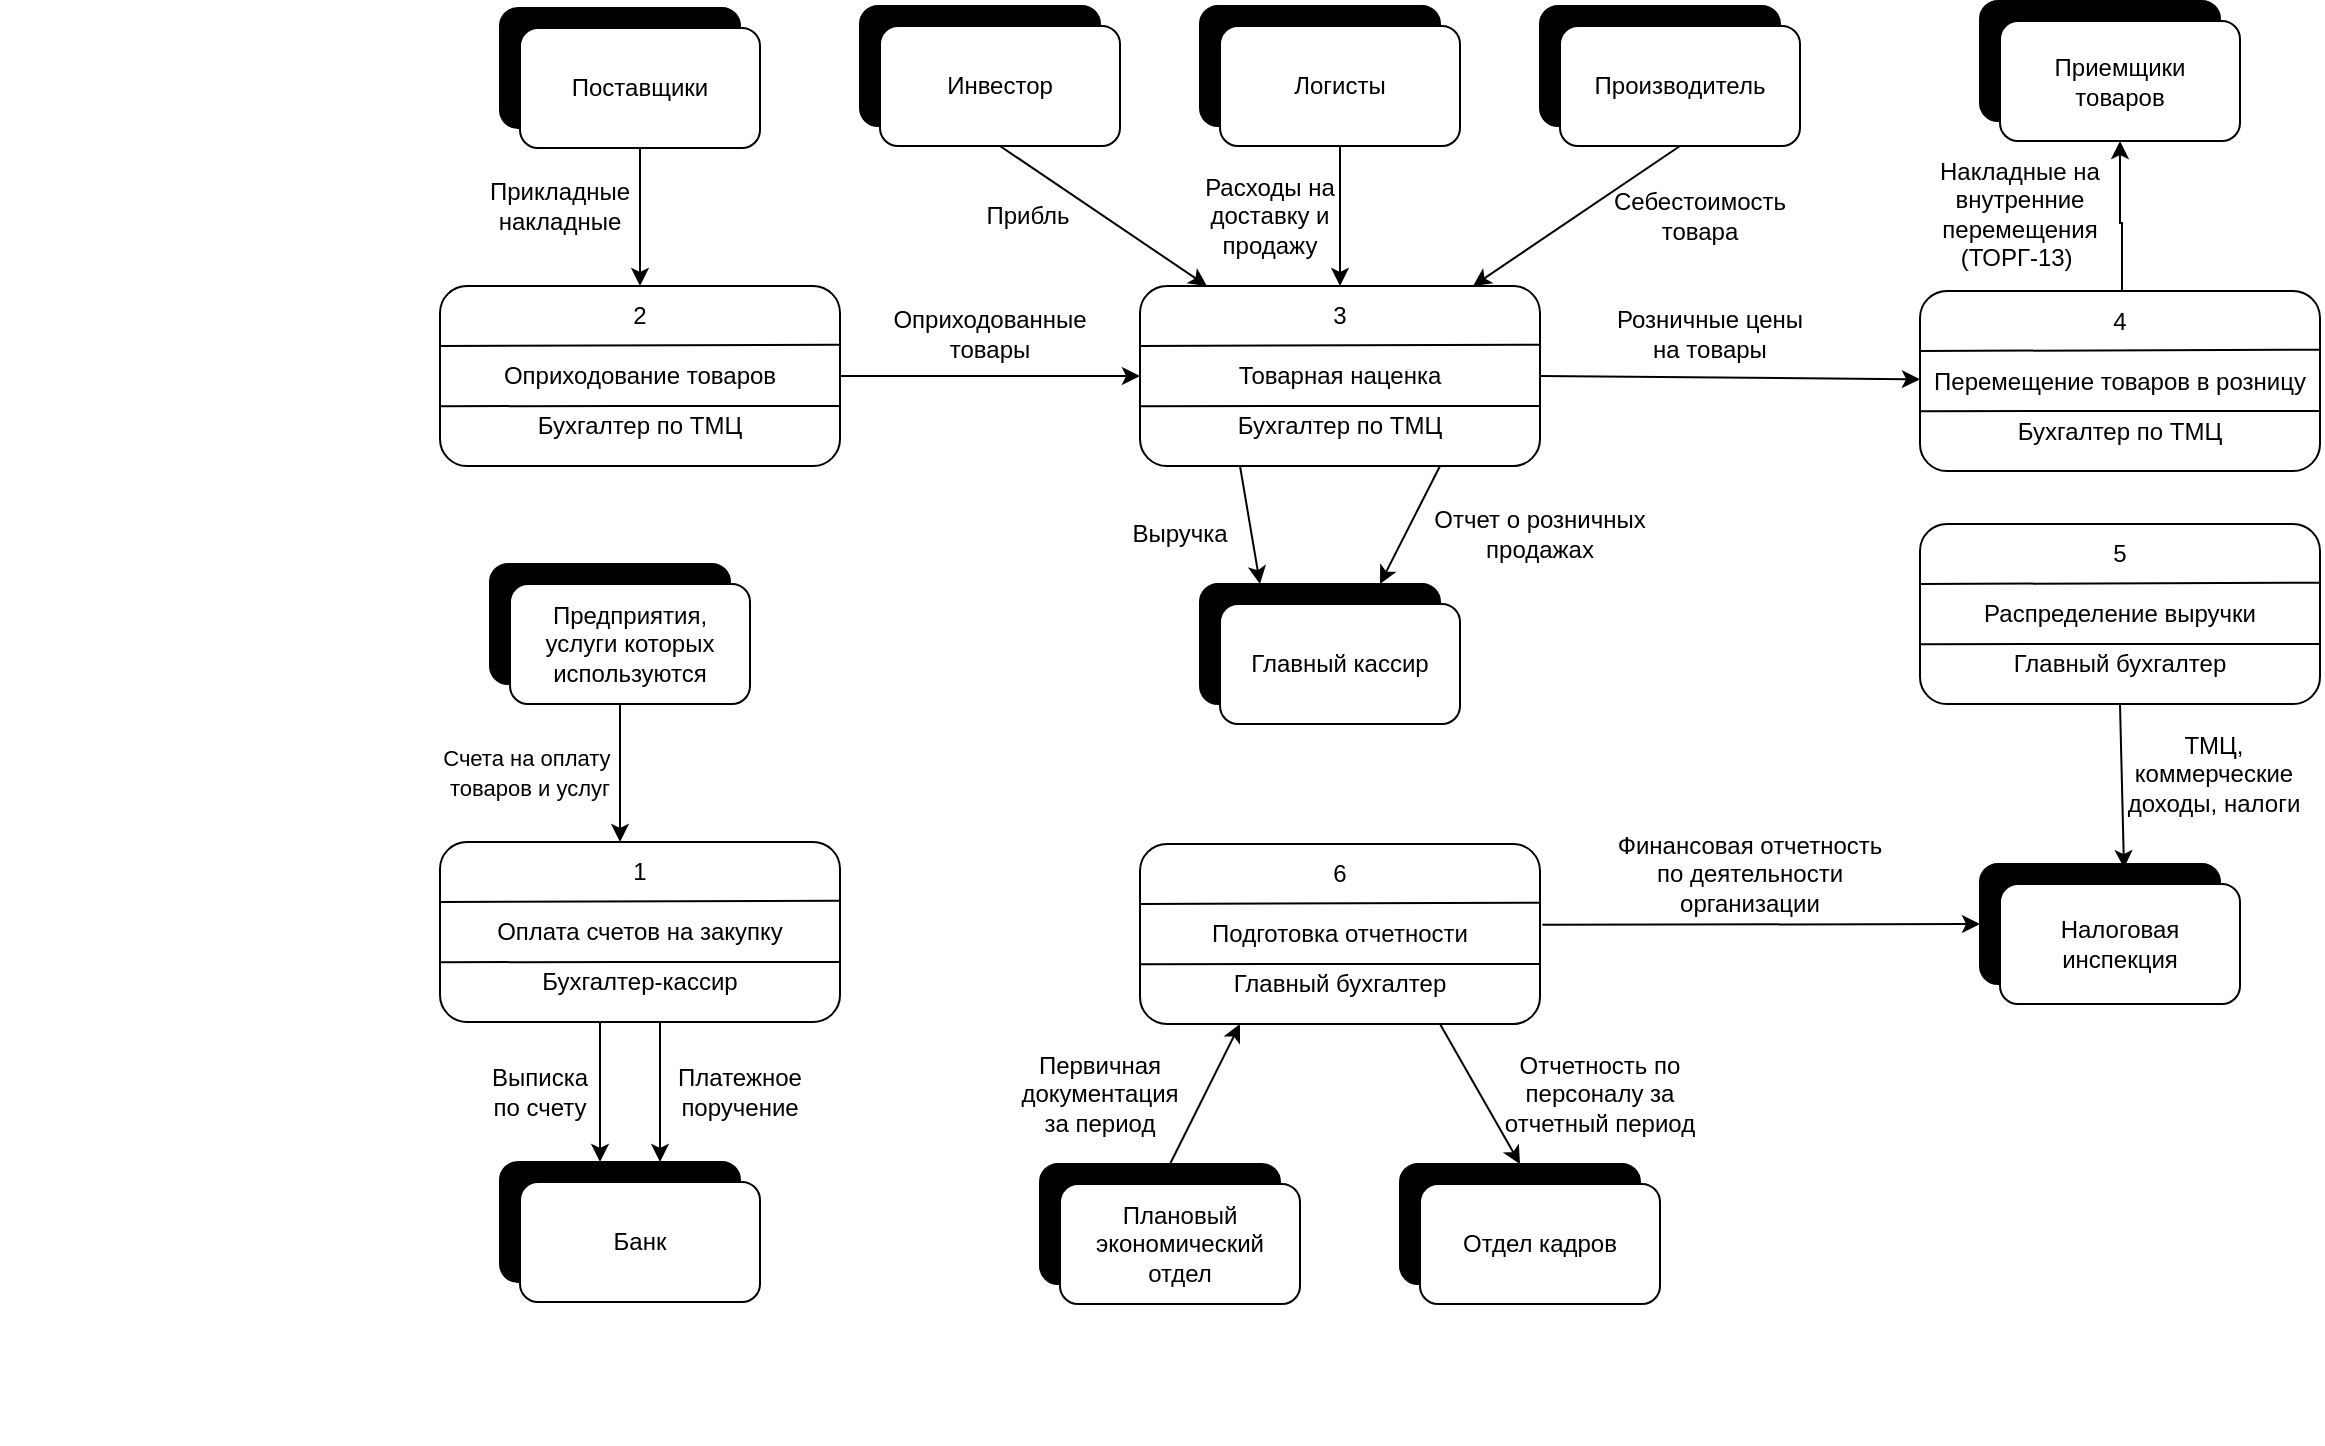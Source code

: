 <mxfile version="24.2.0" type="github">
  <diagram name="Страница — 1" id="wBGk021xUFONunowpKWH">
    <mxGraphModel dx="2038" dy="3031" grid="1" gridSize="10" guides="1" tooltips="1" connect="1" arrows="1" fold="1" page="1" pageScale="1" pageWidth="827" pageHeight="1169" math="0" shadow="0">
      <root>
        <mxCell id="0" />
        <mxCell id="1" parent="0" />
        <mxCell id="p9RqqQfF4hjDXUtfezxR-78" value="" style="group;movable=1;resizable=1;rotatable=1;deletable=1;editable=1;locked=0;connectable=1;" vertex="1" connectable="0" parent="1">
          <mxGeometry x="500" y="-880" width="130" height="70" as="geometry" />
        </mxCell>
        <mxCell id="p9RqqQfF4hjDXUtfezxR-79" value="" style="rounded=1;whiteSpace=wrap;html=1;fillColor=#000000;movable=1;resizable=1;rotatable=1;deletable=1;editable=1;locked=0;connectable=1;" vertex="1" parent="p9RqqQfF4hjDXUtfezxR-78">
          <mxGeometry width="120" height="60" as="geometry" />
        </mxCell>
        <mxCell id="p9RqqQfF4hjDXUtfezxR-80" value="" style="rounded=1;whiteSpace=wrap;html=1;movable=1;resizable=1;rotatable=1;deletable=1;editable=1;locked=0;connectable=1;" vertex="1" parent="p9RqqQfF4hjDXUtfezxR-78">
          <mxGeometry x="10" y="10" width="120" height="60" as="geometry" />
        </mxCell>
        <mxCell id="p9RqqQfF4hjDXUtfezxR-82" value="Главный кассир" style="text;html=1;align=center;verticalAlign=middle;whiteSpace=wrap;rounded=0;movable=1;resizable=1;rotatable=1;deletable=1;editable=1;locked=0;connectable=1;" vertex="1" parent="p9RqqQfF4hjDXUtfezxR-78">
          <mxGeometry x="15" y="25" width="110" height="30" as="geometry" />
        </mxCell>
        <mxCell id="p9RqqQfF4hjDXUtfezxR-88" value="" style="group;movable=1;resizable=1;rotatable=1;deletable=1;editable=1;locked=0;connectable=1;" vertex="1" connectable="0" parent="1">
          <mxGeometry x="890" y="-740" width="130" height="70" as="geometry" />
        </mxCell>
        <mxCell id="p9RqqQfF4hjDXUtfezxR-89" value="" style="rounded=1;whiteSpace=wrap;html=1;fillColor=#000000;movable=1;resizable=1;rotatable=1;deletable=1;editable=1;locked=0;connectable=1;" vertex="1" parent="p9RqqQfF4hjDXUtfezxR-88">
          <mxGeometry width="120" height="60" as="geometry" />
        </mxCell>
        <mxCell id="p9RqqQfF4hjDXUtfezxR-90" value="" style="rounded=1;whiteSpace=wrap;html=1;movable=1;resizable=1;rotatable=1;deletable=1;editable=1;locked=0;connectable=1;" vertex="1" parent="p9RqqQfF4hjDXUtfezxR-88">
          <mxGeometry x="10" y="10" width="120" height="60" as="geometry" />
        </mxCell>
        <mxCell id="p9RqqQfF4hjDXUtfezxR-92" value="Налоговая инспекция" style="text;html=1;align=center;verticalAlign=middle;whiteSpace=wrap;rounded=0;movable=1;resizable=1;rotatable=1;deletable=1;editable=1;locked=0;connectable=1;" vertex="1" parent="p9RqqQfF4hjDXUtfezxR-88">
          <mxGeometry x="15" y="25" width="110" height="30" as="geometry" />
        </mxCell>
        <mxCell id="p9RqqQfF4hjDXUtfezxR-176" value="" style="group" vertex="1" connectable="0" parent="1">
          <mxGeometry x="-100" y="-1035" width="430" height="90" as="geometry" />
        </mxCell>
        <mxCell id="p9RqqQfF4hjDXUtfezxR-63" value="" style="group;movable=1;resizable=1;rotatable=1;deletable=1;editable=1;locked=0;connectable=1;" vertex="1" connectable="0" parent="p9RqqQfF4hjDXUtfezxR-176">
          <mxGeometry x="250" y="-133" width="130" height="70" as="geometry" />
        </mxCell>
        <mxCell id="p9RqqQfF4hjDXUtfezxR-64" value="" style="rounded=1;whiteSpace=wrap;html=1;fillColor=#000000;movable=1;resizable=1;rotatable=1;deletable=1;editable=1;locked=0;connectable=1;" vertex="1" parent="p9RqqQfF4hjDXUtfezxR-63">
          <mxGeometry width="120" height="60" as="geometry" />
        </mxCell>
        <mxCell id="p9RqqQfF4hjDXUtfezxR-65" value="" style="rounded=1;whiteSpace=wrap;html=1;movable=1;resizable=1;rotatable=1;deletable=1;editable=1;locked=0;connectable=1;" vertex="1" parent="p9RqqQfF4hjDXUtfezxR-63">
          <mxGeometry x="10" y="10" width="120" height="60" as="geometry" />
        </mxCell>
        <mxCell id="p9RqqQfF4hjDXUtfezxR-67" value="Поставщики" style="text;html=1;align=center;verticalAlign=middle;whiteSpace=wrap;rounded=0;movable=1;resizable=1;rotatable=1;deletable=1;editable=1;locked=0;connectable=1;" vertex="1" parent="p9RqqQfF4hjDXUtfezxR-63">
          <mxGeometry x="15" y="25" width="110" height="30" as="geometry" />
        </mxCell>
        <mxCell id="p9RqqQfF4hjDXUtfezxR-124" value="" style="group" vertex="1" connectable="0" parent="p9RqqQfF4hjDXUtfezxR-176">
          <mxGeometry x="220" y="6" width="200" height="90" as="geometry" />
        </mxCell>
        <mxCell id="p9RqqQfF4hjDXUtfezxR-7" value="" style="rounded=1;whiteSpace=wrap;html=1;movable=1;resizable=1;rotatable=1;deletable=1;editable=1;locked=0;connectable=1;fillColor=none;container=0;" vertex="1" parent="p9RqqQfF4hjDXUtfezxR-124">
          <mxGeometry width="200" height="90" as="geometry" />
        </mxCell>
        <mxCell id="p9RqqQfF4hjDXUtfezxR-8" value="" style="endArrow=none;html=1;rounded=0;entryX=0.002;entryY=0.153;entryDx=0;entryDy=0;entryPerimeter=0;movable=1;resizable=1;rotatable=1;deletable=1;editable=1;locked=0;connectable=1;exitX=0.998;exitY=0.326;exitDx=0;exitDy=0;exitPerimeter=0;" edge="1" parent="p9RqqQfF4hjDXUtfezxR-124" source="p9RqqQfF4hjDXUtfezxR-7">
          <mxGeometry width="50" height="50" relative="1" as="geometry">
            <mxPoint x="180" y="30" as="sourcePoint" />
            <mxPoint x="5.684e-14" y="30" as="targetPoint" />
          </mxGeometry>
        </mxCell>
        <mxCell id="p9RqqQfF4hjDXUtfezxR-9" value="" style="endArrow=none;html=1;rounded=0;entryX=-0.004;entryY=0.57;entryDx=0;entryDy=0;entryPerimeter=0;movable=1;resizable=1;rotatable=1;deletable=1;editable=1;locked=0;connectable=1;" edge="1" parent="p9RqqQfF4hjDXUtfezxR-124">
          <mxGeometry width="50" height="50" relative="1" as="geometry">
            <mxPoint x="200" y="60" as="sourcePoint" />
            <mxPoint y="60.1" as="targetPoint" />
            <Array as="points">
              <mxPoint x="90.72" y="60" />
            </Array>
          </mxGeometry>
        </mxCell>
        <mxCell id="p9RqqQfF4hjDXUtfezxR-12" value="Бухгалтер по ТМЦ" style="text;html=1;align=center;verticalAlign=middle;whiteSpace=wrap;rounded=0;movable=1;resizable=1;rotatable=1;deletable=1;editable=1;locked=0;connectable=1;container=0;" vertex="1" parent="p9RqqQfF4hjDXUtfezxR-124">
          <mxGeometry x="34.07" y="60" width="131.87" height="20" as="geometry" />
        </mxCell>
        <mxCell id="p9RqqQfF4hjDXUtfezxR-11" value="Оприходование товаров" style="text;html=1;align=center;verticalAlign=middle;whiteSpace=wrap;rounded=0;movable=1;resizable=1;rotatable=1;deletable=1;editable=1;locked=0;connectable=1;container=0;" vertex="1" parent="p9RqqQfF4hjDXUtfezxR-124">
          <mxGeometry x="2.82" y="30" width="194.37" height="30" as="geometry" />
        </mxCell>
        <mxCell id="p9RqqQfF4hjDXUtfezxR-10" value="2" style="text;html=1;align=center;verticalAlign=middle;whiteSpace=wrap;rounded=0;movable=1;resizable=1;rotatable=1;deletable=1;editable=1;locked=0;connectable=1;container=0;" vertex="1" parent="p9RqqQfF4hjDXUtfezxR-124">
          <mxGeometry x="66.25" width="67.5" height="30" as="geometry" />
        </mxCell>
        <mxCell id="p9RqqQfF4hjDXUtfezxR-200" value="" style="endArrow=classic;html=1;rounded=0;exitX=0.5;exitY=1;exitDx=0;exitDy=0;entryX=0.5;entryY=0;entryDx=0;entryDy=0;" edge="1" parent="p9RqqQfF4hjDXUtfezxR-176" source="p9RqqQfF4hjDXUtfezxR-65" target="p9RqqQfF4hjDXUtfezxR-10">
          <mxGeometry width="50" height="50" relative="1" as="geometry">
            <mxPoint x="320" y="-24" as="sourcePoint" />
            <mxPoint x="370" y="-74" as="targetPoint" />
          </mxGeometry>
        </mxCell>
        <mxCell id="p9RqqQfF4hjDXUtfezxR-177" value="" style="group" vertex="1" connectable="0" parent="1">
          <mxGeometry x="120" y="-890" width="200" height="369" as="geometry" />
        </mxCell>
        <mxCell id="p9RqqQfF4hjDXUtfezxR-3" value="" style="group;movable=1;resizable=1;rotatable=1;deletable=1;editable=1;locked=0;connectable=1;" vertex="1" connectable="0" parent="p9RqqQfF4hjDXUtfezxR-177">
          <mxGeometry x="25" width="130" height="70" as="geometry" />
        </mxCell>
        <mxCell id="p9RqqQfF4hjDXUtfezxR-1" value="" style="rounded=1;whiteSpace=wrap;html=1;fillColor=#000000;movable=0;resizable=0;rotatable=0;deletable=0;editable=0;locked=1;connectable=0;" vertex="1" parent="p9RqqQfF4hjDXUtfezxR-3">
          <mxGeometry width="120" height="60" as="geometry" />
        </mxCell>
        <mxCell id="p9RqqQfF4hjDXUtfezxR-2" value="" style="rounded=1;whiteSpace=wrap;html=1;movable=0;resizable=0;rotatable=0;deletable=0;editable=0;locked=1;connectable=0;" vertex="1" parent="p9RqqQfF4hjDXUtfezxR-3">
          <mxGeometry x="10" y="10" width="120" height="60" as="geometry" />
        </mxCell>
        <mxCell id="p9RqqQfF4hjDXUtfezxR-54" value="Предприятия, услуги которых используются" style="text;html=1;align=center;verticalAlign=middle;whiteSpace=wrap;rounded=0;movable=1;resizable=1;rotatable=1;deletable=1;editable=1;locked=0;connectable=1;" vertex="1" parent="p9RqqQfF4hjDXUtfezxR-3">
          <mxGeometry x="15" y="25" width="110" height="30" as="geometry" />
        </mxCell>
        <mxCell id="p9RqqQfF4hjDXUtfezxR-58" value="" style="group;movable=1;resizable=1;rotatable=1;deletable=1;editable=1;locked=0;connectable=1;" vertex="1" connectable="0" parent="p9RqqQfF4hjDXUtfezxR-177">
          <mxGeometry x="30" y="299" width="130" height="70" as="geometry" />
        </mxCell>
        <mxCell id="p9RqqQfF4hjDXUtfezxR-59" value="" style="rounded=1;whiteSpace=wrap;html=1;fillColor=#000000;movable=1;resizable=1;rotatable=1;deletable=1;editable=1;locked=0;connectable=1;" vertex="1" parent="p9RqqQfF4hjDXUtfezxR-58">
          <mxGeometry width="120" height="60" as="geometry" />
        </mxCell>
        <mxCell id="p9RqqQfF4hjDXUtfezxR-60" value="" style="rounded=1;whiteSpace=wrap;html=1;movable=1;resizable=1;rotatable=1;deletable=1;editable=1;locked=0;connectable=1;" vertex="1" parent="p9RqqQfF4hjDXUtfezxR-58">
          <mxGeometry x="10" y="10" width="120" height="60" as="geometry" />
        </mxCell>
        <mxCell id="p9RqqQfF4hjDXUtfezxR-62" value="Банк" style="text;html=1;align=center;verticalAlign=middle;whiteSpace=wrap;rounded=0;movable=1;resizable=1;rotatable=1;deletable=1;editable=1;locked=0;connectable=1;" vertex="1" parent="p9RqqQfF4hjDXUtfezxR-58">
          <mxGeometry x="15" y="25" width="110" height="30" as="geometry" />
        </mxCell>
        <mxCell id="p9RqqQfF4hjDXUtfezxR-125" value="" style="group" vertex="1" connectable="0" parent="p9RqqQfF4hjDXUtfezxR-177">
          <mxGeometry y="139" width="200" height="90" as="geometry" />
        </mxCell>
        <mxCell id="p9RqqQfF4hjDXUtfezxR-126" value="" style="rounded=1;whiteSpace=wrap;html=1;movable=1;resizable=1;rotatable=1;deletable=1;editable=1;locked=0;connectable=1;fillColor=none;container=0;" vertex="1" parent="p9RqqQfF4hjDXUtfezxR-125">
          <mxGeometry width="200" height="90" as="geometry" />
        </mxCell>
        <mxCell id="p9RqqQfF4hjDXUtfezxR-127" value="" style="endArrow=none;html=1;rounded=0;entryX=0.002;entryY=0.153;entryDx=0;entryDy=0;entryPerimeter=0;movable=1;resizable=1;rotatable=1;deletable=1;editable=1;locked=0;connectable=1;exitX=0.998;exitY=0.326;exitDx=0;exitDy=0;exitPerimeter=0;" edge="1" parent="p9RqqQfF4hjDXUtfezxR-125" source="p9RqqQfF4hjDXUtfezxR-126">
          <mxGeometry width="50" height="50" relative="1" as="geometry">
            <mxPoint x="180" y="30" as="sourcePoint" />
            <mxPoint x="5.684e-14" y="30" as="targetPoint" />
          </mxGeometry>
        </mxCell>
        <mxCell id="p9RqqQfF4hjDXUtfezxR-128" value="" style="endArrow=none;html=1;rounded=0;entryX=-0.004;entryY=0.57;entryDx=0;entryDy=0;entryPerimeter=0;movable=1;resizable=1;rotatable=1;deletable=1;editable=1;locked=0;connectable=1;" edge="1" parent="p9RqqQfF4hjDXUtfezxR-125">
          <mxGeometry width="50" height="50" relative="1" as="geometry">
            <mxPoint x="200" y="60" as="sourcePoint" />
            <mxPoint y="60.1" as="targetPoint" />
            <Array as="points">
              <mxPoint x="90.72" y="60" />
            </Array>
          </mxGeometry>
        </mxCell>
        <mxCell id="p9RqqQfF4hjDXUtfezxR-129" value="Бухгалтер-кассир" style="text;html=1;align=center;verticalAlign=middle;whiteSpace=wrap;rounded=0;movable=1;resizable=1;rotatable=1;deletable=1;editable=1;locked=0;connectable=1;container=0;" vertex="1" parent="p9RqqQfF4hjDXUtfezxR-125">
          <mxGeometry x="34.07" y="60" width="131.87" height="20" as="geometry" />
        </mxCell>
        <mxCell id="p9RqqQfF4hjDXUtfezxR-130" value="Оплата счетов на закупку" style="text;html=1;align=center;verticalAlign=middle;whiteSpace=wrap;rounded=0;movable=1;resizable=1;rotatable=1;deletable=1;editable=1;locked=0;connectable=1;container=0;" vertex="1" parent="p9RqqQfF4hjDXUtfezxR-125">
          <mxGeometry x="2.82" y="30" width="194.37" height="30" as="geometry" />
        </mxCell>
        <mxCell id="p9RqqQfF4hjDXUtfezxR-131" value="1" style="text;html=1;align=center;verticalAlign=middle;whiteSpace=wrap;rounded=0;movable=1;resizable=1;rotatable=1;deletable=1;editable=1;locked=0;connectable=1;container=0;" vertex="1" parent="p9RqqQfF4hjDXUtfezxR-125">
          <mxGeometry x="66.25" width="67.5" height="30" as="geometry" />
        </mxCell>
        <mxCell id="p9RqqQfF4hjDXUtfezxR-167" style="edgeStyle=orthogonalEdgeStyle;rounded=0;orthogonalLoop=1;jettySize=auto;html=1;" edge="1" parent="p9RqqQfF4hjDXUtfezxR-177" target="p9RqqQfF4hjDXUtfezxR-126">
          <mxGeometry relative="1" as="geometry">
            <mxPoint x="90" y="70" as="sourcePoint" />
            <Array as="points">
              <mxPoint x="90" y="99" />
              <mxPoint x="90" y="99" />
            </Array>
          </mxGeometry>
        </mxCell>
        <mxCell id="p9RqqQfF4hjDXUtfezxR-168" value="&lt;span style=&quot;font-size: 11px; text-wrap: nowrap; background-color: rgb(255, 255, 255);&quot;&gt;Счета на оплату&amp;nbsp;&lt;/span&gt;&lt;div&gt;&lt;span style=&quot;font-size: 11px; text-wrap: nowrap; background-color: rgb(255, 255, 255);&quot;&gt;товаров и услуг&lt;/span&gt;&lt;/div&gt;" style="text;html=1;align=center;verticalAlign=middle;whiteSpace=wrap;rounded=0;" vertex="1" parent="p9RqqQfF4hjDXUtfezxR-177">
          <mxGeometry y="89" width="90" height="30" as="geometry" />
        </mxCell>
        <mxCell id="p9RqqQfF4hjDXUtfezxR-170" style="edgeStyle=orthogonalEdgeStyle;rounded=0;orthogonalLoop=1;jettySize=auto;html=1;" edge="1" parent="p9RqqQfF4hjDXUtfezxR-177" source="p9RqqQfF4hjDXUtfezxR-126" target="p9RqqQfF4hjDXUtfezxR-59">
          <mxGeometry relative="1" as="geometry">
            <mxPoint x="90" y="339" as="targetPoint" />
            <Array as="points">
              <mxPoint x="110" y="269" />
              <mxPoint x="110" y="269" />
            </Array>
          </mxGeometry>
        </mxCell>
        <mxCell id="p9RqqQfF4hjDXUtfezxR-171" style="edgeStyle=orthogonalEdgeStyle;rounded=0;orthogonalLoop=1;jettySize=auto;html=1;" edge="1" parent="p9RqqQfF4hjDXUtfezxR-177" source="p9RqqQfF4hjDXUtfezxR-126" target="p9RqqQfF4hjDXUtfezxR-59">
          <mxGeometry relative="1" as="geometry">
            <mxPoint x="100" y="229" as="sourcePoint" />
            <mxPoint x="100" y="339" as="targetPoint" />
            <Array as="points">
              <mxPoint x="80" y="269" />
              <mxPoint x="80" y="269" />
            </Array>
          </mxGeometry>
        </mxCell>
        <mxCell id="p9RqqQfF4hjDXUtfezxR-172" value="Платежное поручение" style="text;html=1;align=center;verticalAlign=middle;whiteSpace=wrap;rounded=0;" vertex="1" parent="p9RqqQfF4hjDXUtfezxR-177">
          <mxGeometry x="120" y="249" width="60" height="30" as="geometry" />
        </mxCell>
        <mxCell id="p9RqqQfF4hjDXUtfezxR-173" value="Выписка по счету" style="text;html=1;align=center;verticalAlign=middle;whiteSpace=wrap;rounded=0;" vertex="1" parent="p9RqqQfF4hjDXUtfezxR-177">
          <mxGeometry x="20" y="249" width="60" height="30" as="geometry" />
        </mxCell>
        <mxCell id="p9RqqQfF4hjDXUtfezxR-154" value="" style="rounded=1;whiteSpace=wrap;html=1;movable=1;resizable=1;rotatable=1;deletable=1;editable=1;locked=0;connectable=1;fillColor=none;container=0;" vertex="1" parent="1">
          <mxGeometry x="860" y="-910" width="200" height="90" as="geometry" />
        </mxCell>
        <mxCell id="p9RqqQfF4hjDXUtfezxR-155" value="" style="endArrow=none;html=1;rounded=0;entryX=0.002;entryY=0.153;entryDx=0;entryDy=0;entryPerimeter=0;movable=1;resizable=1;rotatable=1;deletable=1;editable=1;locked=0;connectable=1;exitX=0.998;exitY=0.326;exitDx=0;exitDy=0;exitPerimeter=0;" edge="1" parent="1" source="p9RqqQfF4hjDXUtfezxR-154">
          <mxGeometry width="50" height="50" relative="1" as="geometry">
            <mxPoint x="1040" y="-880" as="sourcePoint" />
            <mxPoint x="860" y="-880" as="targetPoint" />
          </mxGeometry>
        </mxCell>
        <mxCell id="p9RqqQfF4hjDXUtfezxR-156" value="" style="endArrow=none;html=1;rounded=0;entryX=-0.004;entryY=0.57;entryDx=0;entryDy=0;entryPerimeter=0;movable=1;resizable=1;rotatable=1;deletable=1;editable=1;locked=0;connectable=1;" edge="1" parent="1">
          <mxGeometry width="50" height="50" relative="1" as="geometry">
            <mxPoint x="1060" y="-850" as="sourcePoint" />
            <mxPoint x="860" y="-849.9" as="targetPoint" />
            <Array as="points">
              <mxPoint x="950.72" y="-850" />
            </Array>
          </mxGeometry>
        </mxCell>
        <mxCell id="p9RqqQfF4hjDXUtfezxR-157" value="Главный бухгалтер" style="text;html=1;align=center;verticalAlign=middle;whiteSpace=wrap;rounded=0;movable=1;resizable=1;rotatable=1;deletable=1;editable=1;locked=0;connectable=1;container=0;" vertex="1" parent="1">
          <mxGeometry x="894.07" y="-850" width="131.87" height="20" as="geometry" />
        </mxCell>
        <mxCell id="p9RqqQfF4hjDXUtfezxR-158" value="Распределение выручки" style="text;html=1;align=center;verticalAlign=middle;whiteSpace=wrap;rounded=0;movable=1;resizable=1;rotatable=1;deletable=1;editable=1;locked=0;connectable=1;container=0;" vertex="1" parent="1">
          <mxGeometry x="862.82" y="-880" width="194.37" height="30" as="geometry" />
        </mxCell>
        <mxCell id="p9RqqQfF4hjDXUtfezxR-159" value="5" style="text;html=1;align=center;verticalAlign=middle;whiteSpace=wrap;rounded=0;movable=1;resizable=1;rotatable=1;deletable=1;editable=1;locked=0;connectable=1;container=0;" vertex="1" parent="1">
          <mxGeometry x="926.25" y="-910" width="67.5" height="30" as="geometry" />
        </mxCell>
        <mxCell id="p9RqqQfF4hjDXUtfezxR-187" value="" style="group" vertex="1" connectable="0" parent="1">
          <mxGeometry x="860" y="-1171.5" width="200" height="235" as="geometry" />
        </mxCell>
        <mxCell id="p9RqqQfF4hjDXUtfezxR-139" value="" style="group" vertex="1" connectable="0" parent="p9RqqQfF4hjDXUtfezxR-187">
          <mxGeometry y="145" width="200" height="90" as="geometry" />
        </mxCell>
        <mxCell id="p9RqqQfF4hjDXUtfezxR-140" value="" style="rounded=1;whiteSpace=wrap;html=1;movable=1;resizable=1;rotatable=1;deletable=1;editable=1;locked=0;connectable=1;fillColor=none;container=0;" vertex="1" parent="p9RqqQfF4hjDXUtfezxR-139">
          <mxGeometry width="200" height="90" as="geometry" />
        </mxCell>
        <mxCell id="p9RqqQfF4hjDXUtfezxR-141" value="" style="endArrow=none;html=1;rounded=0;entryX=0.002;entryY=0.153;entryDx=0;entryDy=0;entryPerimeter=0;movable=1;resizable=1;rotatable=1;deletable=1;editable=1;locked=0;connectable=1;exitX=0.998;exitY=0.326;exitDx=0;exitDy=0;exitPerimeter=0;" edge="1" parent="p9RqqQfF4hjDXUtfezxR-139" source="p9RqqQfF4hjDXUtfezxR-140">
          <mxGeometry width="50" height="50" relative="1" as="geometry">
            <mxPoint x="180" y="30" as="sourcePoint" />
            <mxPoint x="5.684e-14" y="30" as="targetPoint" />
          </mxGeometry>
        </mxCell>
        <mxCell id="p9RqqQfF4hjDXUtfezxR-142" value="" style="endArrow=none;html=1;rounded=0;entryX=-0.004;entryY=0.57;entryDx=0;entryDy=0;entryPerimeter=0;movable=1;resizable=1;rotatable=1;deletable=1;editable=1;locked=0;connectable=1;" edge="1" parent="p9RqqQfF4hjDXUtfezxR-139">
          <mxGeometry width="50" height="50" relative="1" as="geometry">
            <mxPoint x="200" y="60" as="sourcePoint" />
            <mxPoint y="60.1" as="targetPoint" />
            <Array as="points">
              <mxPoint x="90.72" y="60" />
            </Array>
          </mxGeometry>
        </mxCell>
        <mxCell id="p9RqqQfF4hjDXUtfezxR-143" value="Бухгалтер по ТМЦ" style="text;html=1;align=center;verticalAlign=middle;whiteSpace=wrap;rounded=0;movable=1;resizable=1;rotatable=1;deletable=1;editable=1;locked=0;connectable=1;container=0;" vertex="1" parent="p9RqqQfF4hjDXUtfezxR-139">
          <mxGeometry x="34.07" y="60" width="131.87" height="20" as="geometry" />
        </mxCell>
        <mxCell id="p9RqqQfF4hjDXUtfezxR-144" value="Перемещение товаров в розницу" style="text;html=1;align=center;verticalAlign=middle;whiteSpace=wrap;rounded=0;movable=1;resizable=1;rotatable=1;deletable=1;editable=1;locked=0;connectable=1;container=0;" vertex="1" parent="p9RqqQfF4hjDXUtfezxR-139">
          <mxGeometry x="2.82" y="30" width="194.37" height="30" as="geometry" />
        </mxCell>
        <mxCell id="p9RqqQfF4hjDXUtfezxR-145" value="4" style="text;html=1;align=center;verticalAlign=middle;whiteSpace=wrap;rounded=0;movable=1;resizable=1;rotatable=1;deletable=1;editable=1;locked=0;connectable=1;container=0;" vertex="1" parent="p9RqqQfF4hjDXUtfezxR-139">
          <mxGeometry x="66.25" width="67.5" height="30" as="geometry" />
        </mxCell>
        <mxCell id="p9RqqQfF4hjDXUtfezxR-184" style="edgeStyle=orthogonalEdgeStyle;rounded=0;orthogonalLoop=1;jettySize=auto;html=1;movable=1;resizable=1;rotatable=1;deletable=1;editable=1;locked=0;connectable=1;startArrow=classic;startFill=1;endArrow=none;endFill=0;" edge="1" parent="p9RqqQfF4hjDXUtfezxR-187" target="p9RqqQfF4hjDXUtfezxR-140">
          <mxGeometry relative="1" as="geometry">
            <mxPoint x="100" y="70" as="sourcePoint" />
            <mxPoint x="100" y="175" as="targetPoint" />
            <Array as="points">
              <mxPoint x="100" y="111" />
              <mxPoint x="101" y="111" />
            </Array>
          </mxGeometry>
        </mxCell>
        <mxCell id="p9RqqQfF4hjDXUtfezxR-185" value="Накладные на внутренние перемещения (ТОРГ-13)&amp;nbsp;" style="text;html=1;align=center;verticalAlign=middle;whiteSpace=wrap;rounded=0;movable=1;resizable=1;rotatable=1;deletable=1;editable=1;locked=0;connectable=1;container=0;" vertex="1" parent="p9RqqQfF4hjDXUtfezxR-187">
          <mxGeometry x="-20" y="91.5" width="140" height="30" as="geometry" />
        </mxCell>
        <mxCell id="p9RqqQfF4hjDXUtfezxR-104" value="" style="rounded=1;whiteSpace=wrap;html=1;fillColor=#000000;movable=1;resizable=1;rotatable=1;deletable=1;editable=1;locked=0;connectable=1;container=0;" vertex="1" parent="p9RqqQfF4hjDXUtfezxR-187">
          <mxGeometry x="30" width="120" height="60" as="geometry" />
        </mxCell>
        <mxCell id="p9RqqQfF4hjDXUtfezxR-105" value="" style="rounded=1;whiteSpace=wrap;html=1;movable=1;resizable=1;rotatable=1;deletable=1;editable=1;locked=0;connectable=1;container=0;" vertex="1" parent="p9RqqQfF4hjDXUtfezxR-187">
          <mxGeometry x="40" y="10" width="120" height="60" as="geometry" />
        </mxCell>
        <mxCell id="p9RqqQfF4hjDXUtfezxR-107" value="Приемщики товаров" style="text;html=1;align=center;verticalAlign=middle;whiteSpace=wrap;rounded=0;movable=1;resizable=1;rotatable=1;deletable=1;editable=1;locked=0;connectable=1;container=0;" vertex="1" parent="p9RqqQfF4hjDXUtfezxR-187">
          <mxGeometry x="45" y="25" width="110" height="30" as="geometry" />
        </mxCell>
        <mxCell id="p9RqqQfF4hjDXUtfezxR-196" value="" style="group" vertex="1" connectable="0" parent="1">
          <mxGeometry x="330" y="-1169" width="470" height="230" as="geometry" />
        </mxCell>
        <mxCell id="p9RqqQfF4hjDXUtfezxR-73" value="" style="group;movable=1;resizable=1;rotatable=1;deletable=1;editable=1;locked=0;connectable=1;" vertex="1" connectable="0" parent="p9RqqQfF4hjDXUtfezxR-196">
          <mxGeometry width="130" height="70" as="geometry" />
        </mxCell>
        <mxCell id="p9RqqQfF4hjDXUtfezxR-74" value="" style="rounded=1;whiteSpace=wrap;html=1;fillColor=#000000;movable=1;resizable=1;rotatable=1;deletable=1;editable=1;locked=0;connectable=1;" vertex="1" parent="p9RqqQfF4hjDXUtfezxR-73">
          <mxGeometry width="120" height="60" as="geometry" />
        </mxCell>
        <mxCell id="p9RqqQfF4hjDXUtfezxR-75" value="" style="rounded=1;whiteSpace=wrap;html=1;movable=1;resizable=1;rotatable=1;deletable=1;editable=1;locked=0;connectable=1;" vertex="1" parent="p9RqqQfF4hjDXUtfezxR-73">
          <mxGeometry x="10" y="10" width="120" height="60" as="geometry" />
        </mxCell>
        <mxCell id="p9RqqQfF4hjDXUtfezxR-77" value="Инвестор" style="text;html=1;align=center;verticalAlign=middle;whiteSpace=wrap;rounded=0;movable=1;resizable=1;rotatable=1;deletable=1;editable=1;locked=0;connectable=1;" vertex="1" parent="p9RqqQfF4hjDXUtfezxR-73">
          <mxGeometry x="15" y="25" width="110" height="30" as="geometry" />
        </mxCell>
        <mxCell id="p9RqqQfF4hjDXUtfezxR-83" value="" style="group;movable=1;resizable=1;rotatable=1;deletable=1;editable=1;locked=0;connectable=1;" vertex="1" connectable="0" parent="p9RqqQfF4hjDXUtfezxR-196">
          <mxGeometry x="170" width="130" height="70" as="geometry" />
        </mxCell>
        <mxCell id="p9RqqQfF4hjDXUtfezxR-84" value="" style="rounded=1;whiteSpace=wrap;html=1;fillColor=#000000;movable=1;resizable=1;rotatable=1;deletable=1;editable=1;locked=0;connectable=1;" vertex="1" parent="p9RqqQfF4hjDXUtfezxR-83">
          <mxGeometry width="120" height="60" as="geometry" />
        </mxCell>
        <mxCell id="p9RqqQfF4hjDXUtfezxR-85" value="" style="rounded=1;whiteSpace=wrap;html=1;movable=1;resizable=1;rotatable=1;deletable=1;editable=1;locked=0;connectable=1;" vertex="1" parent="p9RqqQfF4hjDXUtfezxR-83">
          <mxGeometry x="10" y="10" width="120" height="60" as="geometry" />
        </mxCell>
        <mxCell id="p9RqqQfF4hjDXUtfezxR-87" value="Логисты" style="text;html=1;align=center;verticalAlign=middle;whiteSpace=wrap;rounded=0;movable=1;resizable=1;rotatable=1;deletable=1;editable=1;locked=0;connectable=1;" vertex="1" parent="p9RqqQfF4hjDXUtfezxR-83">
          <mxGeometry x="15" y="25" width="110" height="30" as="geometry" />
        </mxCell>
        <mxCell id="p9RqqQfF4hjDXUtfezxR-69" value="" style="rounded=1;whiteSpace=wrap;html=1;fillColor=#000000;movable=1;resizable=1;rotatable=1;deletable=1;editable=1;locked=0;connectable=1;container=0;" vertex="1" parent="p9RqqQfF4hjDXUtfezxR-196">
          <mxGeometry x="340" width="120" height="60" as="geometry" />
        </mxCell>
        <mxCell id="p9RqqQfF4hjDXUtfezxR-70" value="" style="rounded=1;whiteSpace=wrap;html=1;movable=1;resizable=1;rotatable=1;deletable=1;editable=1;locked=0;connectable=1;container=0;" vertex="1" parent="p9RqqQfF4hjDXUtfezxR-196">
          <mxGeometry x="350" y="10" width="120" height="60" as="geometry" />
        </mxCell>
        <mxCell id="p9RqqQfF4hjDXUtfezxR-72" value="Производитель" style="text;html=1;align=center;verticalAlign=middle;whiteSpace=wrap;rounded=0;movable=1;resizable=1;rotatable=1;deletable=1;editable=1;locked=0;connectable=1;container=0;" vertex="1" parent="p9RqqQfF4hjDXUtfezxR-196">
          <mxGeometry x="355" y="25" width="110" height="30" as="geometry" />
        </mxCell>
        <mxCell id="p9RqqQfF4hjDXUtfezxR-132" value="" style="group" vertex="1" connectable="0" parent="p9RqqQfF4hjDXUtfezxR-196">
          <mxGeometry x="140" y="140" width="200" height="90" as="geometry" />
        </mxCell>
        <mxCell id="p9RqqQfF4hjDXUtfezxR-133" value="" style="rounded=1;whiteSpace=wrap;html=1;movable=1;resizable=1;rotatable=1;deletable=1;editable=1;locked=0;connectable=1;fillColor=none;container=0;" vertex="1" parent="p9RqqQfF4hjDXUtfezxR-132">
          <mxGeometry width="200" height="90" as="geometry" />
        </mxCell>
        <mxCell id="p9RqqQfF4hjDXUtfezxR-134" value="" style="endArrow=none;html=1;rounded=0;entryX=0.002;entryY=0.153;entryDx=0;entryDy=0;entryPerimeter=0;movable=1;resizable=1;rotatable=1;deletable=1;editable=1;locked=0;connectable=1;exitX=0.998;exitY=0.326;exitDx=0;exitDy=0;exitPerimeter=0;" edge="1" parent="p9RqqQfF4hjDXUtfezxR-132" source="p9RqqQfF4hjDXUtfezxR-133">
          <mxGeometry width="50" height="50" relative="1" as="geometry">
            <mxPoint x="180" y="30" as="sourcePoint" />
            <mxPoint x="5.684e-14" y="30" as="targetPoint" />
          </mxGeometry>
        </mxCell>
        <mxCell id="p9RqqQfF4hjDXUtfezxR-135" value="" style="endArrow=none;html=1;rounded=0;entryX=-0.004;entryY=0.57;entryDx=0;entryDy=0;entryPerimeter=0;movable=1;resizable=1;rotatable=1;deletable=1;editable=1;locked=0;connectable=1;" edge="1" parent="p9RqqQfF4hjDXUtfezxR-132">
          <mxGeometry width="50" height="50" relative="1" as="geometry">
            <mxPoint x="200" y="60" as="sourcePoint" />
            <mxPoint y="60.1" as="targetPoint" />
            <Array as="points">
              <mxPoint x="90.72" y="60" />
            </Array>
          </mxGeometry>
        </mxCell>
        <mxCell id="p9RqqQfF4hjDXUtfezxR-136" value="Бухгалтер по ТМЦ" style="text;html=1;align=center;verticalAlign=middle;whiteSpace=wrap;rounded=0;movable=1;resizable=1;rotatable=1;deletable=1;editable=1;locked=0;connectable=1;container=0;" vertex="1" parent="p9RqqQfF4hjDXUtfezxR-132">
          <mxGeometry x="34.07" y="60" width="131.87" height="20" as="geometry" />
        </mxCell>
        <mxCell id="p9RqqQfF4hjDXUtfezxR-137" value="Товарная наценка" style="text;html=1;align=center;verticalAlign=middle;whiteSpace=wrap;rounded=0;movable=1;resizable=1;rotatable=1;deletable=1;editable=1;locked=0;connectable=1;container=0;" vertex="1" parent="p9RqqQfF4hjDXUtfezxR-132">
          <mxGeometry x="2.82" y="30" width="194.37" height="30" as="geometry" />
        </mxCell>
        <mxCell id="p9RqqQfF4hjDXUtfezxR-138" value="3" style="text;html=1;align=center;verticalAlign=middle;whiteSpace=wrap;rounded=0;movable=1;resizable=1;rotatable=1;deletable=1;editable=1;locked=0;connectable=1;container=0;" vertex="1" parent="p9RqqQfF4hjDXUtfezxR-132">
          <mxGeometry x="66.25" width="67.5" height="30" as="geometry" />
        </mxCell>
        <mxCell id="p9RqqQfF4hjDXUtfezxR-190" value="" style="endArrow=classic;html=1;rounded=0;exitX=0.5;exitY=1;exitDx=0;exitDy=0;" edge="1" parent="p9RqqQfF4hjDXUtfezxR-196" source="p9RqqQfF4hjDXUtfezxR-75" target="p9RqqQfF4hjDXUtfezxR-133">
          <mxGeometry width="50" height="50" relative="1" as="geometry">
            <mxPoint x="-60" y="210" as="sourcePoint" />
            <mxPoint x="-10" y="160" as="targetPoint" />
          </mxGeometry>
        </mxCell>
        <mxCell id="p9RqqQfF4hjDXUtfezxR-191" value="" style="endArrow=classic;html=1;rounded=0;exitX=0.5;exitY=1;exitDx=0;exitDy=0;" edge="1" parent="p9RqqQfF4hjDXUtfezxR-196" source="p9RqqQfF4hjDXUtfezxR-85" target="p9RqqQfF4hjDXUtfezxR-133">
          <mxGeometry width="50" height="50" relative="1" as="geometry">
            <mxPoint x="-60" y="210" as="sourcePoint" />
            <mxPoint x="-10" y="160" as="targetPoint" />
          </mxGeometry>
        </mxCell>
        <mxCell id="p9RqqQfF4hjDXUtfezxR-192" value="" style="endArrow=classic;html=1;rounded=0;exitX=0.5;exitY=1;exitDx=0;exitDy=0;" edge="1" parent="p9RqqQfF4hjDXUtfezxR-196" source="p9RqqQfF4hjDXUtfezxR-70" target="p9RqqQfF4hjDXUtfezxR-133">
          <mxGeometry width="50" height="50" relative="1" as="geometry">
            <mxPoint x="-60" y="210" as="sourcePoint" />
            <mxPoint x="-10" y="160" as="targetPoint" />
          </mxGeometry>
        </mxCell>
        <mxCell id="p9RqqQfF4hjDXUtfezxR-193" value="Прибль" style="text;html=1;align=center;verticalAlign=middle;whiteSpace=wrap;rounded=0;" vertex="1" parent="p9RqqQfF4hjDXUtfezxR-196">
          <mxGeometry x="54" y="90" width="60" height="30" as="geometry" />
        </mxCell>
        <mxCell id="p9RqqQfF4hjDXUtfezxR-194" value="Себестоимость товара" style="text;html=1;align=center;verticalAlign=middle;whiteSpace=wrap;rounded=0;" vertex="1" parent="p9RqqQfF4hjDXUtfezxR-196">
          <mxGeometry x="390" y="90" width="60" height="30" as="geometry" />
        </mxCell>
        <mxCell id="p9RqqQfF4hjDXUtfezxR-195" value="Расходы на доставку и продажу" style="text;html=1;align=center;verticalAlign=middle;whiteSpace=wrap;rounded=0;" vertex="1" parent="p9RqqQfF4hjDXUtfezxR-196">
          <mxGeometry x="170" y="90" width="70" height="30" as="geometry" />
        </mxCell>
        <mxCell id="p9RqqQfF4hjDXUtfezxR-199" value="Оприходованные товары" style="text;html=1;align=center;verticalAlign=middle;whiteSpace=wrap;rounded=0;" vertex="1" parent="p9RqqQfF4hjDXUtfezxR-196">
          <mxGeometry x="35" y="149" width="60" height="30" as="geometry" />
        </mxCell>
        <mxCell id="p9RqqQfF4hjDXUtfezxR-217" value="Розничные цены на товары" style="text;html=1;align=center;verticalAlign=middle;whiteSpace=wrap;rounded=0;" vertex="1" parent="p9RqqQfF4hjDXUtfezxR-196">
          <mxGeometry x="370" y="149" width="110" height="30" as="geometry" />
        </mxCell>
        <mxCell id="p9RqqQfF4hjDXUtfezxR-197" value="" style="endArrow=classic;html=1;rounded=0;exitX=1;exitY=0.5;exitDx=0;exitDy=0;" edge="1" parent="1" source="p9RqqQfF4hjDXUtfezxR-133" target="p9RqqQfF4hjDXUtfezxR-140">
          <mxGeometry width="50" height="50" relative="1" as="geometry">
            <mxPoint x="430" y="-770" as="sourcePoint" />
            <mxPoint x="480" y="-820" as="targetPoint" />
          </mxGeometry>
        </mxCell>
        <mxCell id="p9RqqQfF4hjDXUtfezxR-198" value="" style="endArrow=classic;html=1;rounded=0;exitX=1;exitY=0.5;exitDx=0;exitDy=0;" edge="1" parent="1" source="p9RqqQfF4hjDXUtfezxR-7" target="p9RqqQfF4hjDXUtfezxR-133">
          <mxGeometry width="50" height="50" relative="1" as="geometry">
            <mxPoint x="500" y="-910" as="sourcePoint" />
            <mxPoint x="550" y="-960" as="targetPoint" />
          </mxGeometry>
        </mxCell>
        <mxCell id="p9RqqQfF4hjDXUtfezxR-175" value="Прикладные накладные" style="text;html=1;align=center;verticalAlign=middle;whiteSpace=wrap;rounded=0;" vertex="1" parent="1">
          <mxGeometry x="150" y="-1084" width="60" height="30" as="geometry" />
        </mxCell>
        <mxCell id="p9RqqQfF4hjDXUtfezxR-202" value="Финансовая отчетность по деятельности организации" style="text;html=1;align=center;verticalAlign=middle;whiteSpace=wrap;rounded=0;" vertex="1" parent="1">
          <mxGeometry x="700" y="-750" width="150" height="30" as="geometry" />
        </mxCell>
        <mxCell id="p9RqqQfF4hjDXUtfezxR-203" value="" style="endArrow=none;html=1;rounded=0;entryX=0.5;entryY=1;entryDx=0;entryDy=0;startArrow=classic;startFill=1;endFill=0;exitX=0.6;exitY=0.034;exitDx=0;exitDy=0;exitPerimeter=0;" edge="1" parent="1" source="p9RqqQfF4hjDXUtfezxR-89" target="p9RqqQfF4hjDXUtfezxR-154">
          <mxGeometry width="50" height="50" relative="1" as="geometry">
            <mxPoint x="960" y="-750" as="sourcePoint" />
            <mxPoint x="950" y="-820" as="targetPoint" />
          </mxGeometry>
        </mxCell>
        <mxCell id="p9RqqQfF4hjDXUtfezxR-204" value="ТМЦ, коммерческие доходы, налоги" style="text;html=1;align=center;verticalAlign=middle;whiteSpace=wrap;rounded=0;" vertex="1" parent="1">
          <mxGeometry x="957.19" y="-800" width="100" height="30" as="geometry" />
        </mxCell>
        <mxCell id="p9RqqQfF4hjDXUtfezxR-206" value="" style="group" vertex="1" connectable="0" parent="1">
          <mxGeometry x="360" y="-630" width="560" height="180" as="geometry" />
        </mxCell>
        <mxCell id="p9RqqQfF4hjDXUtfezxR-93" value="" style="group;movable=1;resizable=1;rotatable=1;deletable=1;editable=1;locked=0;connectable=1;" vertex="1" connectable="0" parent="p9RqqQfF4hjDXUtfezxR-206">
          <mxGeometry x="60" y="40" width="130" height="70" as="geometry" />
        </mxCell>
        <mxCell id="p9RqqQfF4hjDXUtfezxR-94" value="" style="rounded=1;whiteSpace=wrap;html=1;fillColor=#000000;movable=1;resizable=1;rotatable=1;deletable=1;editable=1;locked=0;connectable=1;" vertex="1" parent="p9RqqQfF4hjDXUtfezxR-93">
          <mxGeometry width="120" height="60" as="geometry" />
        </mxCell>
        <mxCell id="p9RqqQfF4hjDXUtfezxR-95" value="" style="rounded=1;whiteSpace=wrap;html=1;movable=1;resizable=1;rotatable=1;deletable=1;editable=1;locked=0;connectable=1;" vertex="1" parent="p9RqqQfF4hjDXUtfezxR-93">
          <mxGeometry x="10" y="10" width="120" height="60" as="geometry" />
        </mxCell>
        <mxCell id="p9RqqQfF4hjDXUtfezxR-97" value="Плановый экономический отдел" style="text;html=1;align=center;verticalAlign=middle;whiteSpace=wrap;rounded=0;movable=1;resizable=1;rotatable=1;deletable=1;editable=1;locked=0;connectable=1;" vertex="1" parent="p9RqqQfF4hjDXUtfezxR-93">
          <mxGeometry x="15" y="25" width="110" height="30" as="geometry" />
        </mxCell>
        <mxCell id="p9RqqQfF4hjDXUtfezxR-98" value="" style="group;movable=1;resizable=1;rotatable=1;deletable=1;editable=1;locked=0;connectable=1;" vertex="1" connectable="0" parent="p9RqqQfF4hjDXUtfezxR-206">
          <mxGeometry x="240" y="40" width="130" height="70" as="geometry" />
        </mxCell>
        <mxCell id="p9RqqQfF4hjDXUtfezxR-99" value="" style="rounded=1;whiteSpace=wrap;html=1;fillColor=#000000;movable=1;resizable=1;rotatable=1;deletable=1;editable=1;locked=0;connectable=1;" vertex="1" parent="p9RqqQfF4hjDXUtfezxR-98">
          <mxGeometry width="120" height="60" as="geometry" />
        </mxCell>
        <mxCell id="p9RqqQfF4hjDXUtfezxR-100" value="" style="rounded=1;whiteSpace=wrap;html=1;movable=1;resizable=1;rotatable=1;deletable=1;editable=1;locked=0;connectable=1;" vertex="1" parent="p9RqqQfF4hjDXUtfezxR-98">
          <mxGeometry x="10" y="10" width="120" height="60" as="geometry" />
        </mxCell>
        <mxCell id="p9RqqQfF4hjDXUtfezxR-102" value="Отдел кадров" style="text;html=1;align=center;verticalAlign=middle;whiteSpace=wrap;rounded=0;movable=1;resizable=1;rotatable=1;deletable=1;editable=1;locked=0;connectable=1;" vertex="1" parent="p9RqqQfF4hjDXUtfezxR-98">
          <mxGeometry x="15" y="25" width="110" height="30" as="geometry" />
        </mxCell>
        <mxCell id="p9RqqQfF4hjDXUtfezxR-160" value="" style="group" vertex="1" connectable="0" parent="p9RqqQfF4hjDXUtfezxR-206">
          <mxGeometry x="110" y="-120" width="200" height="90" as="geometry" />
        </mxCell>
        <mxCell id="p9RqqQfF4hjDXUtfezxR-161" value="" style="rounded=1;whiteSpace=wrap;html=1;movable=1;resizable=1;rotatable=1;deletable=1;editable=1;locked=0;connectable=1;fillColor=none;container=0;" vertex="1" parent="p9RqqQfF4hjDXUtfezxR-160">
          <mxGeometry width="200" height="90" as="geometry" />
        </mxCell>
        <mxCell id="p9RqqQfF4hjDXUtfezxR-162" value="" style="endArrow=none;html=1;rounded=0;entryX=0.002;entryY=0.153;entryDx=0;entryDy=0;entryPerimeter=0;movable=1;resizable=1;rotatable=1;deletable=1;editable=1;locked=0;connectable=1;exitX=0.998;exitY=0.326;exitDx=0;exitDy=0;exitPerimeter=0;" edge="1" parent="p9RqqQfF4hjDXUtfezxR-160" source="p9RqqQfF4hjDXUtfezxR-161">
          <mxGeometry width="50" height="50" relative="1" as="geometry">
            <mxPoint x="180" y="30" as="sourcePoint" />
            <mxPoint x="5.684e-14" y="30" as="targetPoint" />
          </mxGeometry>
        </mxCell>
        <mxCell id="p9RqqQfF4hjDXUtfezxR-163" value="" style="endArrow=none;html=1;rounded=0;entryX=-0.004;entryY=0.57;entryDx=0;entryDy=0;entryPerimeter=0;movable=1;resizable=1;rotatable=1;deletable=1;editable=1;locked=0;connectable=1;" edge="1" parent="p9RqqQfF4hjDXUtfezxR-160">
          <mxGeometry width="50" height="50" relative="1" as="geometry">
            <mxPoint x="200" y="60" as="sourcePoint" />
            <mxPoint y="60.1" as="targetPoint" />
            <Array as="points">
              <mxPoint x="90.72" y="60" />
            </Array>
          </mxGeometry>
        </mxCell>
        <mxCell id="p9RqqQfF4hjDXUtfezxR-164" value="Главный бухгалтер" style="text;html=1;align=center;verticalAlign=middle;whiteSpace=wrap;rounded=0;movable=1;resizable=1;rotatable=1;deletable=1;editable=1;locked=0;connectable=1;container=0;" vertex="1" parent="p9RqqQfF4hjDXUtfezxR-160">
          <mxGeometry x="34.07" y="60" width="131.87" height="20" as="geometry" />
        </mxCell>
        <mxCell id="p9RqqQfF4hjDXUtfezxR-165" value="Подготовка отчетности" style="text;html=1;align=center;verticalAlign=middle;whiteSpace=wrap;rounded=0;movable=1;resizable=1;rotatable=1;deletable=1;editable=1;locked=0;connectable=1;container=0;" vertex="1" parent="p9RqqQfF4hjDXUtfezxR-160">
          <mxGeometry x="2.82" y="30" width="194.37" height="30" as="geometry" />
        </mxCell>
        <mxCell id="p9RqqQfF4hjDXUtfezxR-166" value="6" style="text;html=1;align=center;verticalAlign=middle;whiteSpace=wrap;rounded=0;movable=1;resizable=1;rotatable=1;deletable=1;editable=1;locked=0;connectable=1;container=0;" vertex="1" parent="p9RqqQfF4hjDXUtfezxR-160">
          <mxGeometry x="66.25" width="67.5" height="30" as="geometry" />
        </mxCell>
        <mxCell id="p9RqqQfF4hjDXUtfezxR-214" value="" style="endArrow=classic;html=1;rounded=0;exitX=0.5;exitY=0;exitDx=0;exitDy=0;entryX=0.25;entryY=1;entryDx=0;entryDy=0;startArrow=none;startFill=0;endFill=1;" edge="1" parent="p9RqqQfF4hjDXUtfezxR-206" source="p9RqqQfF4hjDXUtfezxR-93" target="p9RqqQfF4hjDXUtfezxR-161">
          <mxGeometry width="50" height="50" relative="1" as="geometry">
            <mxPoint x="290" y="-30" as="sourcePoint" />
            <mxPoint x="340" y="-80" as="targetPoint" />
          </mxGeometry>
        </mxCell>
        <mxCell id="p9RqqQfF4hjDXUtfezxR-215" value="" style="endArrow=classic;html=1;rounded=0;exitX=0.75;exitY=1;exitDx=0;exitDy=0;entryX=0.5;entryY=0;entryDx=0;entryDy=0;" edge="1" parent="p9RqqQfF4hjDXUtfezxR-206" source="p9RqqQfF4hjDXUtfezxR-161" target="p9RqqQfF4hjDXUtfezxR-99">
          <mxGeometry width="50" height="50" relative="1" as="geometry">
            <mxPoint x="290" y="-30" as="sourcePoint" />
            <mxPoint x="340" y="-80" as="targetPoint" />
          </mxGeometry>
        </mxCell>
        <mxCell id="p9RqqQfF4hjDXUtfezxR-210" value="" style="endArrow=classic;html=1;rounded=0;exitX=0.25;exitY=1;exitDx=0;exitDy=0;entryX=0.25;entryY=0;entryDx=0;entryDy=0;" edge="1" parent="1" source="p9RqqQfF4hjDXUtfezxR-133" target="p9RqqQfF4hjDXUtfezxR-79">
          <mxGeometry width="50" height="50" relative="1" as="geometry">
            <mxPoint x="670" y="-770" as="sourcePoint" />
            <mxPoint x="720" y="-820" as="targetPoint" />
          </mxGeometry>
        </mxCell>
        <mxCell id="p9RqqQfF4hjDXUtfezxR-211" value="" style="endArrow=classic;html=1;rounded=0;exitX=0.75;exitY=1;exitDx=0;exitDy=0;entryX=0.75;entryY=0;entryDx=0;entryDy=0;" edge="1" parent="1" source="p9RqqQfF4hjDXUtfezxR-133" target="p9RqqQfF4hjDXUtfezxR-79">
          <mxGeometry width="50" height="50" relative="1" as="geometry">
            <mxPoint x="670" y="-770" as="sourcePoint" />
            <mxPoint x="720" y="-820" as="targetPoint" />
          </mxGeometry>
        </mxCell>
        <mxCell id="p9RqqQfF4hjDXUtfezxR-212" value="Выручка" style="text;html=1;align=center;verticalAlign=middle;whiteSpace=wrap;rounded=0;" vertex="1" parent="1">
          <mxGeometry x="460" y="-920" width="60" height="30" as="geometry" />
        </mxCell>
        <mxCell id="p9RqqQfF4hjDXUtfezxR-213" value="Отчет о розничных продажах" style="text;html=1;align=center;verticalAlign=middle;whiteSpace=wrap;rounded=0;" vertex="1" parent="1">
          <mxGeometry x="610" y="-920" width="120" height="30" as="geometry" />
        </mxCell>
        <mxCell id="p9RqqQfF4hjDXUtfezxR-180" value="Первичная документация за период" style="text;html=1;align=center;verticalAlign=middle;whiteSpace=wrap;rounded=0;" vertex="1" parent="1">
          <mxGeometry x="410" y="-640" width="80" height="30" as="geometry" />
        </mxCell>
        <mxCell id="p9RqqQfF4hjDXUtfezxR-181" value="Отчетность по персоналу за отчетный период" style="text;html=1;align=center;verticalAlign=middle;whiteSpace=wrap;rounded=0;" vertex="1" parent="1">
          <mxGeometry x="650" y="-640" width="100" height="30" as="geometry" />
        </mxCell>
        <mxCell id="p9RqqQfF4hjDXUtfezxR-216" value="" style="endArrow=none;html=1;rounded=0;exitX=0;exitY=0.5;exitDx=0;exitDy=0;entryX=1.006;entryY=0.449;entryDx=0;entryDy=0;entryPerimeter=0;startArrow=classic;startFill=1;endFill=0;" edge="1" parent="1" source="p9RqqQfF4hjDXUtfezxR-89" target="p9RqqQfF4hjDXUtfezxR-161">
          <mxGeometry width="50" height="50" relative="1" as="geometry">
            <mxPoint x="620" y="-840" as="sourcePoint" />
            <mxPoint x="670" y="-890" as="targetPoint" />
          </mxGeometry>
        </mxCell>
      </root>
    </mxGraphModel>
  </diagram>
</mxfile>
